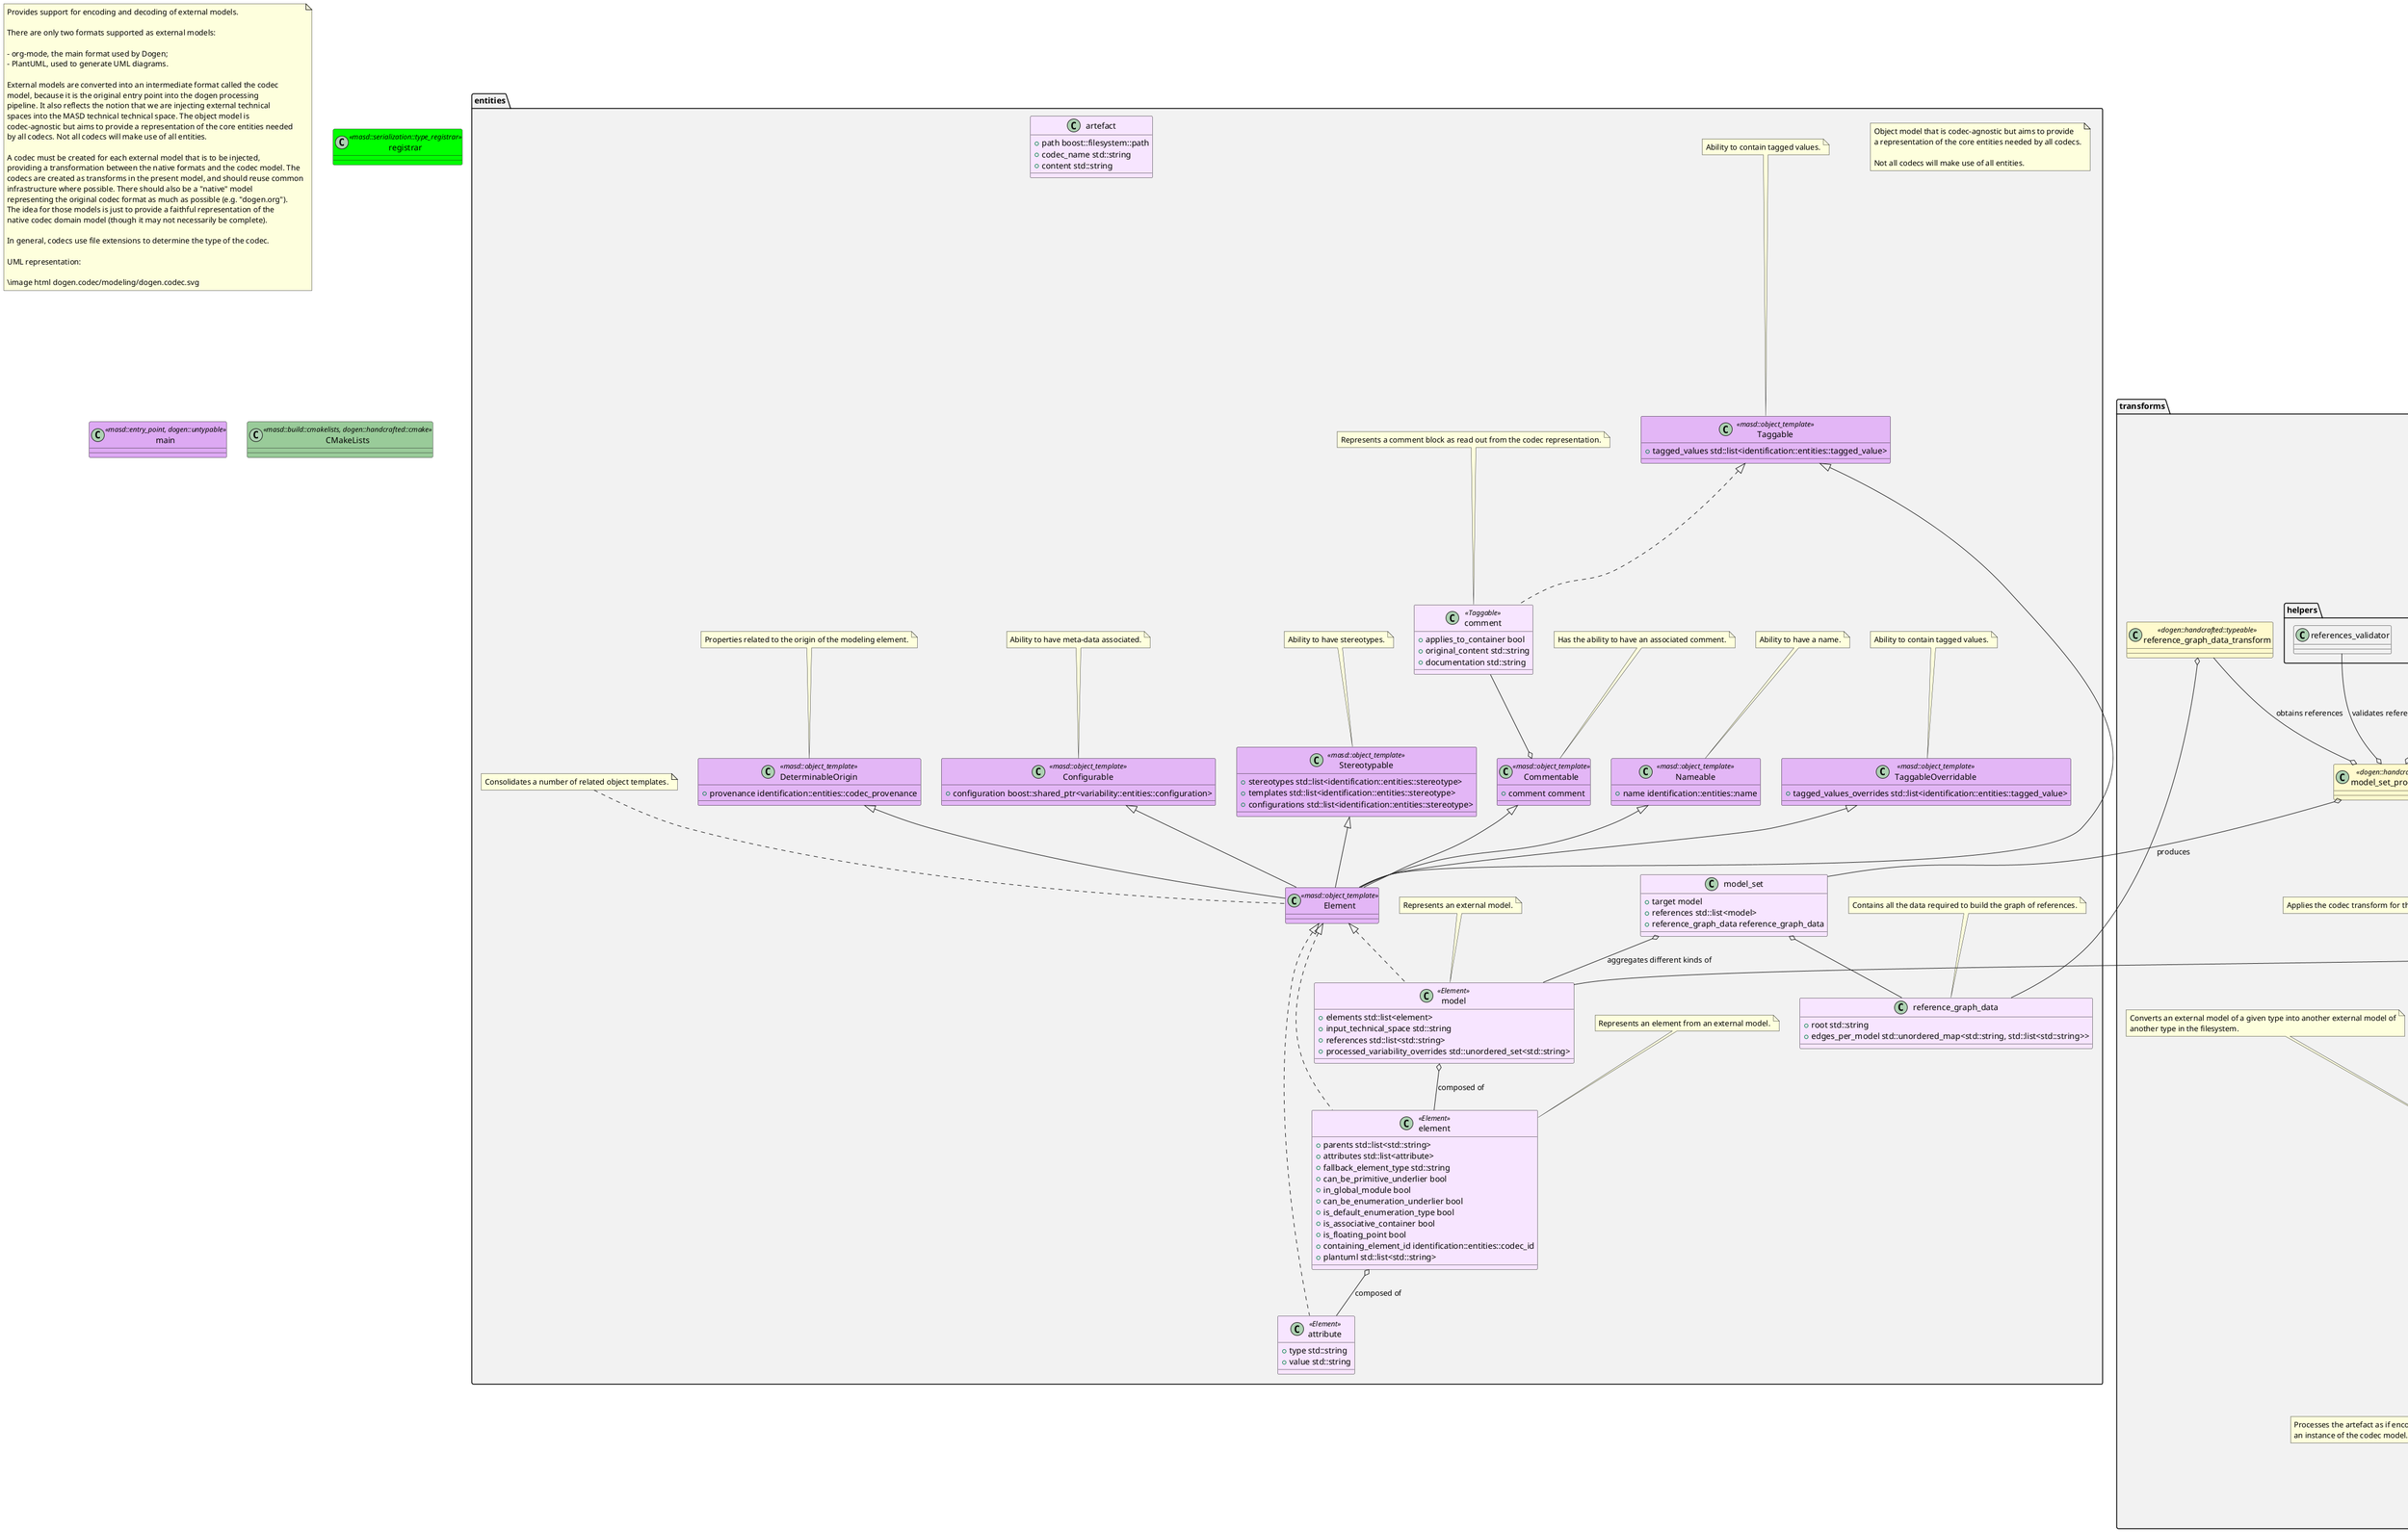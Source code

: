 @startuml
set namespaceSeparator ::
note as N1
Provides support for encoding and decoding of external models.

There are only two formats supported as external models:

- org-mode, the main format used by Dogen;
- PlantUML, used to generate UML diagrams.

External models are converted into an intermediate format called the codec
model, because it is the original entry point into the dogen processing
pipeline. It also reflects the notion that we are injecting external technical
spaces into the MASD technical technical space. The object model is
codec-agnostic but aims to provide a representation of the core entities needed
by all codecs. Not all codecs will make use of all entities.

A codec must be created for each external model that is to be injected,
providing a transformation between the native formats and the codec model. The
codecs are created as transforms in the present model, and should reuse common
infrastructure where possible. There should also be a "native" model
representing the original codec format as much as possible (e.g. "dogen.org").
The idea for those models is just to provide a faithful representation of the
native codec domain model (though it may not necessarily be complete).

In general, codecs use file extensions to determine the type of the codec.

UML representation:

\image html dogen.codec/modeling/dogen.codec.svg
end note

namespace entities #F2F2F2 {
    note as entities_1
Object model that is codec-agnostic but aims to provide
a representation of the core entities needed by all codecs.

Not all codecs will make use of all entities.
    end note

    class Taggable <<masd::object_template>> #E3B6F6 {
        +{field} tagged_values std::list<identification::entities::tagged_value>
    }

    Taggable <|.. comment

    note top of Taggable
Ability to contain tagged values.
    end note

    class TaggableOverridable <<masd::object_template>> #E3B6F6 {
        +{field} tagged_values_overrides std::list<identification::entities::tagged_value>
    }

    note top of TaggableOverridable
Ability to contain tagged values.
    end note

    class Nameable <<masd::object_template>> #E3B6F6 {
        +{field} name identification::entities::name
    }

    note top of Nameable
Ability to have a name.
    end note

    class Commentable <<masd::object_template>> #E3B6F6 {
        +{field} comment comment
    }

    Commentable o-u- comment

    note top of Commentable
Has the ability to have an associated comment.
    end note

    class comment <<Taggable>> #F7E5FF {
        +{field} applies_to_container bool
        +{field} original_content std::string
        +{field} documentation std::string
    }

    note top of comment
Represents a comment block as read out from the codec representation.
    end note

    class Stereotypable <<masd::object_template>> #E3B6F6 {
        +{field} stereotypes std::list<identification::entities::stereotype>
        +{field} templates std::list<identification::entities::stereotype>
        +{field} configurations std::list<identification::entities::stereotype>
    }

    note top of Stereotypable
Ability to have stereotypes.
    end note

    class Configurable <<masd::object_template>> #E3B6F6 {
        +{field} configuration boost::shared_ptr<variability::entities::configuration>
    }

    note top of Configurable
Ability to have meta-data associated.
    end note

    class DeterminableOrigin <<masd::object_template>> #E3B6F6 {
        +{field} provenance identification::entities::codec_provenance
    }

    note top of DeterminableOrigin
Properties related to the origin of the modeling element.
    end note

    class Element <<masd::object_template>> #E3B6F6 {
    }

    Element <|.. element
    Element <|.. attribute
    Element <|.. model

    entities::Taggable <|-- entities::Element
    entities::Stereotypable <|-- entities::Element
    entities::Nameable <|-- entities::Element
    entities::Configurable <|-- entities::Element
    entities::DeterminableOrigin <|-- entities::Element
    entities::TaggableOverridable <|-- entities::Element
    entities::Commentable <|-- entities::Element
    note top of Element
Consolidates a number of related object templates.
    end note

    class element <<Element>> #F7E5FF {
        +{field} parents std::list<std::string>
        +{field} attributes std::list<attribute>
        +{field} fallback_element_type std::string
        +{field} can_be_primitive_underlier bool
        +{field} in_global_module bool
        +{field} can_be_enumeration_underlier bool
        +{field} is_default_enumeration_type bool
        +{field} is_associative_container bool
        +{field} is_floating_point bool
        +{field} containing_element_id identification::entities::codec_id
        +{field} plantuml std::list<std::string>
    }

    element o-- attribute: composed of

    note top of element
Represents an element from an external model.
    end note

    class attribute <<Element>> #F7E5FF {
        +{field} type std::string
        +{field} value std::string
    }

    class model <<Element>> #F7E5FF {
        +{field} elements std::list<element>
        +{field} input_technical_space std::string
        +{field} references std::list<std::string>
        +{field} processed_variability_overrides std::unordered_set<std::string>
    }

    model o-- element: composed of

    note top of model
Represents an external model.
    end note

    class model_set #F7E5FF {
        +{field} target model
        +{field} references std::list<model>
        +{field} reference_graph_data reference_graph_data
    }

    model_set o-- model: aggregates different kinds of
    model_set o-- reference_graph_data

    class reference_graph_data #F7E5FF {
        +{field} root std::string
        +{field} edges_per_model std::unordered_map<std::string, std::list<std::string>>
    }

    note top of reference_graph_data
Contains all the data required to build the graph of references.
    end note

    class artefact #F7E5FF {
        +{field} path boost::filesystem::path
        +{field} codec_name std::string
        +{field} content std::string
    }

}

namespace transforms #F2F2F2 {
    class transformation_error <<masd::exception>> #E8C2F8 {
    }

    class context <<dogen::typeable, dogen::pretty_printable>> #F7E5FF {
        +{field} data_directories std::vector<boost::filesystem::path>
        +{field} feature_model boost::shared_ptr<variability::entities::feature_model>
        +{field} tracer boost::shared_ptr<tracing::tracer>
        +{field} compatibility_mode bool
        +{field} variability_overrides std::vector<std::string>
    }

    class context_bootstrapping_chain <<dogen::handcrafted::typeable>> #FFFACD {
    }

    context_bootstrapping_chain o-- context

    note top of context_bootstrapping_chain
Trivial transform that bootstraps the codec context.
    end note

    class model_set_production_chain <<dogen::handcrafted::typeable>> #FFFACD {
    }

    model_set_production_chain o-- entities::model_set: produces
    model_set_production_chain o-- model_production_chain: produces models using
    model_set_production_chain o-- model_set_production_chain: recursive
    model_set_production_chain o-u- reference_graph_data_transform: obtains references
    model_set_production_chain o-u- helpers::references_validator: validates references
    model_set_production_chain o-u- helpers::references_resolver: resolves references

    note top of model_set_production_chain
Produces a codec model set.

This chain loads every model and obtains their model set, and so forth,
recursively. However, for the top-most model - which we know is the target
model - it assembles the moodel sets in the correct order. That is, a direct
reference of a reference becomes a transitive reference for the target.

It must also determine if a model has already been loaded, and, if so, ignore
it.
    end note

    class reference_graph_data_transform <<dogen::handcrafted::typeable>> #FFFACD {
    }

    reference_graph_data_transform o-- entities::reference_graph_data

    class model_production_chain <<dogen::handcrafted::typeable>> #FFFACD {
    }

    model_production_chain o-- entities::model: produces
    model_production_chain o-u-- references_transform
    model_production_chain o-u- configuration_transform
    model_production_chain o-u- input_technical_space_transform
    model_production_chain o-u- provenance_transform
    model_production_chain o-- meta_data_transform
    model_production_chain o-- tagged_values_overrides_transform
    model_production_chain o-- file_to_artefact_transform
    model_production_chain o-- artefact_to_model_chain

    note top of model_production_chain
Given the location of a supported external model, it obtains it and transforms
it into an codec model.
    end note

    class references_transform <<dogen::handcrafted::typeable>> #FFFACD {
    }

    note top of references_transform
Reads the model references from the annotation.
    end note

    class configuration_transform <<dogen::handcrafted::typeable>> #FFFACD {
    }

    note top of configuration_transform
Transforms the tagged values as read from the external model into a
configuration. No profile binding is made at this point, just a type
transformation into variability types.

Requires tagged values to have been populated by the decoding codec.
    end note

    class input_technical_space_transform <<dogen::handcrafted::typeable>> #FFFACD {
    }

    note top of input_technical_space_transform
Reads the input technical space from the model.

Annotations transform must have been applied.
    end note

    class provenance_transform <<dogen::handcrafted::typeable>> #FFFACD {
    }

    note top of provenance_transform
Computes the SHA1 hash for a model content and updates the model with this
value.
    end note

    class meta_data_transform <<dogen::handcrafted::typeable>> #FFFACD {
    }

    note top of meta_data_transform
Reads assorted meta-data.
    end note

    class tagged_values_overrides_transform <<dogen::handcrafted::typeable>> #FFFACD {
    }

    note top of tagged_values_overrides_transform
Uses the variability overrides to generate the tagged values overrides for the
appropriate modeling elements.
    end note

    class file_to_artefact_transform <<dogen::handcrafted::typeable>> #FFFACD {
    }

    note top of file_to_artefact_transform
Reads a file at a given path and creates an artefact from it. The file extension
is used to populate the artefact type.
    end note

    class artefact_to_model_chain <<dogen::handcrafted::typeable>> #FFFACD {
    }

    artefact_to_model_chain o-- org_artefact_to_model_transform

    note top of artefact_to_model_chain
Applies the codec transform for the supplied artefact, if one exists.

Transforms the external model in whatever supported external representation it
may be in into the internal representation of a codec model.
    end note

    class org_artefact_to_model_transform <<dogen::handcrafted::typeable>> #FFFACD {
    }

    note top of org_artefact_to_model_transform
Processes the artefact as if encoded as an org-mode document, and converts it
into an instance of the codec model.
    end note

    class model_to_model_chain <<dogen::handcrafted::typeable>> #FFFACD {
    }

    model_to_model_chain o-- file_to_file_chain

    note top of model_to_model_chain
Applies the codec transform for the supplied model, if one exists.
    end note

    class file_to_file_chain <<dogen::handcrafted::typeable>> #FFFACD {
    }

    file_to_file_chain o-u- file_to_artefact_transform
    file_to_file_chain o-- artefact_to_artefact_chain
    file_to_file_chain o-u- artefact_to_file_transform

    note top of file_to_file_chain
Converts an external model of a given type into another external model of
another type in the filesystem.
    end note

    class artefact_to_artefact_chain <<dogen::handcrafted::typeable>> #FFFACD {
    }

    artefact_to_artefact_chain o-- artefact_to_model_chain
    artefact_to_artefact_chain o-u- documentation_trimming_transform
    artefact_to_artefact_chain o-- model_to_artefact_chain

    note top of artefact_to_artefact_chain
Converts an external model of a given type into another external model of
another type and writes it to the filesystem.
    end note

    class artefact_to_file_transform <<dogen::handcrafted::typeable>> #FFFACD {
    }

    note top of artefact_to_file_transform
Writes the artefact to the filesystem.
    end note

    class documentation_trimming_transform <<dogen::handcrafted::typeable>> #FFFACD {
    }

    note top of documentation_trimming_transform
Removes any leading and trailing whitespace from all the documentation.
    end note

    class model_to_artefact_chain <<dogen::handcrafted::typeable>> #FFFACD {
    }

    model_to_artefact_chain o-- model_to_org_artefact_transform
    model_to_artefact_chain o-- model_to_plantuml_artefact_transform

    note top of model_to_artefact_chain
Transforms the supplied codec model into an artefact.
    end note

    class model_to_org_artefact_transform <<dogen::handcrafted::typeable>> #FFFACD {
    }

    note top of model_to_org_artefact_transform
Processes the artefact as if encoded as a org-mode document, converting it into
an instance of the codec model.
    end note

    class model_to_plantuml_artefact_transform <<dogen::handcrafted::typeable>> #FFFACD {
    }

    note top of model_to_plantuml_artefact_transform
Transforms a codec model into an artefact in PlantUML syntax.
    end note

}

namespace helpers #F2F2F2 {
    class references_validator <<dogen::handcrafted::typeable>> #FFFACD {
    }

    references_validator o-- reference_validation_error

    note top of references_validator
Checks that there are no cycles in the references graph.
    end note

    class reference_validation_error <<masd::exception>> #E8C2F8 {
    }

    note top of reference_validation_error
A cycle was detected in the references graph.
    end note

    class references_resolver <<dogen::handcrafted::typeable>> #FFFACD {
    }

    references_resolver o-- reference_resolution_exception

    note top of references_resolver
Trivial struct that records all the data we need for our little DFS excursion.
    end note

    class reference_resolution_exception <<masd::exception>> #E8C2F8 {
    }

}

namespace features #F2F2F2 {
    note as features_1
Defines all of the features and feature groups used by the codec model.
    end note

    class input_technical_space <<masd::variability::feature_bundle>> #BAD7D7 {
        +{field} input_technical_space masd::variability::text
    }

    note top of input_technical_space
Feature bundle for the input technical space.
    end note

    class reference <<masd::variability::feature_bundle>> #BAD7D7 {
        +{field} reference masd::variability::text_collection
    }

    note top of reference
Features related to model referencing.
    end note

    class initializer <<masd::variability::initializer>> #A9CDCD {
    }

    class uml <<masd::variability::feature_bundle>> #BAD7D7 {
        +{field} dia.comment masd::variability::boolean
    }

    note top of uml
Features related to all UML injectors.
    end note

    class meta_data <<masd::variability::feature_bundle>> #BAD7D7 {
        +{field} association masd::variability::comma_separated_collection
        +{field} aggregation masd::variability::comma_separated_collection
        +{field} composition masd::variability::comma_separated_collection
        +{field} stereotypes masd::variability::comma_separated
        +{field} templates masd::variability::comma_separated
        +{field} configurations masd::variability::comma_separated
        +{field} type masd::variability::text
        +{field} value masd::variability::text
        +{field} parent masd::variability::comma_separated
        +{field} can_be_primitive_underlier masd::variability::boolean
        +{field} in_global_module masd::variability::boolean
        +{field} can_be_enumeration_underlier masd::variability::boolean
        +{field} is_default_enumeration_type masd::variability::boolean
        +{field} is_associative_container masd::variability::boolean
        +{field} is_floating_point masd::variability::boolean
        +{field} preserve_original masd::variability::boolean
        +{field} plantuml masd::variability::text_collection
    }

    note top of meta_data
Assorted meta-data.
    end note

}

class registrar <<masd::serialization::type_registrar>> #00FF00 {
}

class main <<masd::entry_point, dogen::untypable>> #DDA9F3 {
}

class CMakeLists <<masd::build::cmakelists, dogen::handcrafted::cmake>> #99CB99 {
}

@enduml
